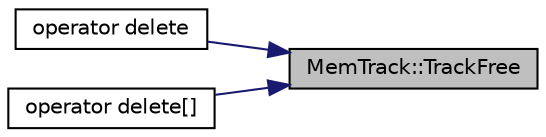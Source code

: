 digraph "MemTrack::TrackFree"
{
 // LATEX_PDF_SIZE
  edge [fontname="Helvetica",fontsize="10",labelfontname="Helvetica",labelfontsize="10"];
  node [fontname="Helvetica",fontsize="10",shape=record];
  rankdir="RL";
  Node1 [label="MemTrack::TrackFree",height=0.2,width=0.4,color="black", fillcolor="grey75", style="filled", fontcolor="black",tooltip=" "];
  Node1 -> Node2 [dir="back",color="midnightblue",fontsize="10",style="solid",fontname="Helvetica"];
  Node2 [label="operator delete",height=0.2,width=0.4,color="black", fillcolor="white", style="filled",URL="$_mem_track_8cpp.html#a86107594327f3a001230df9802cd4422",tooltip=" "];
  Node1 -> Node3 [dir="back",color="midnightblue",fontsize="10",style="solid",fontname="Helvetica"];
  Node3 [label="operator delete[]",height=0.2,width=0.4,color="black", fillcolor="white", style="filled",URL="$_mem_track_8cpp.html#aaa8d8403dca7d813a59dd1f07728349d",tooltip=" "];
}
